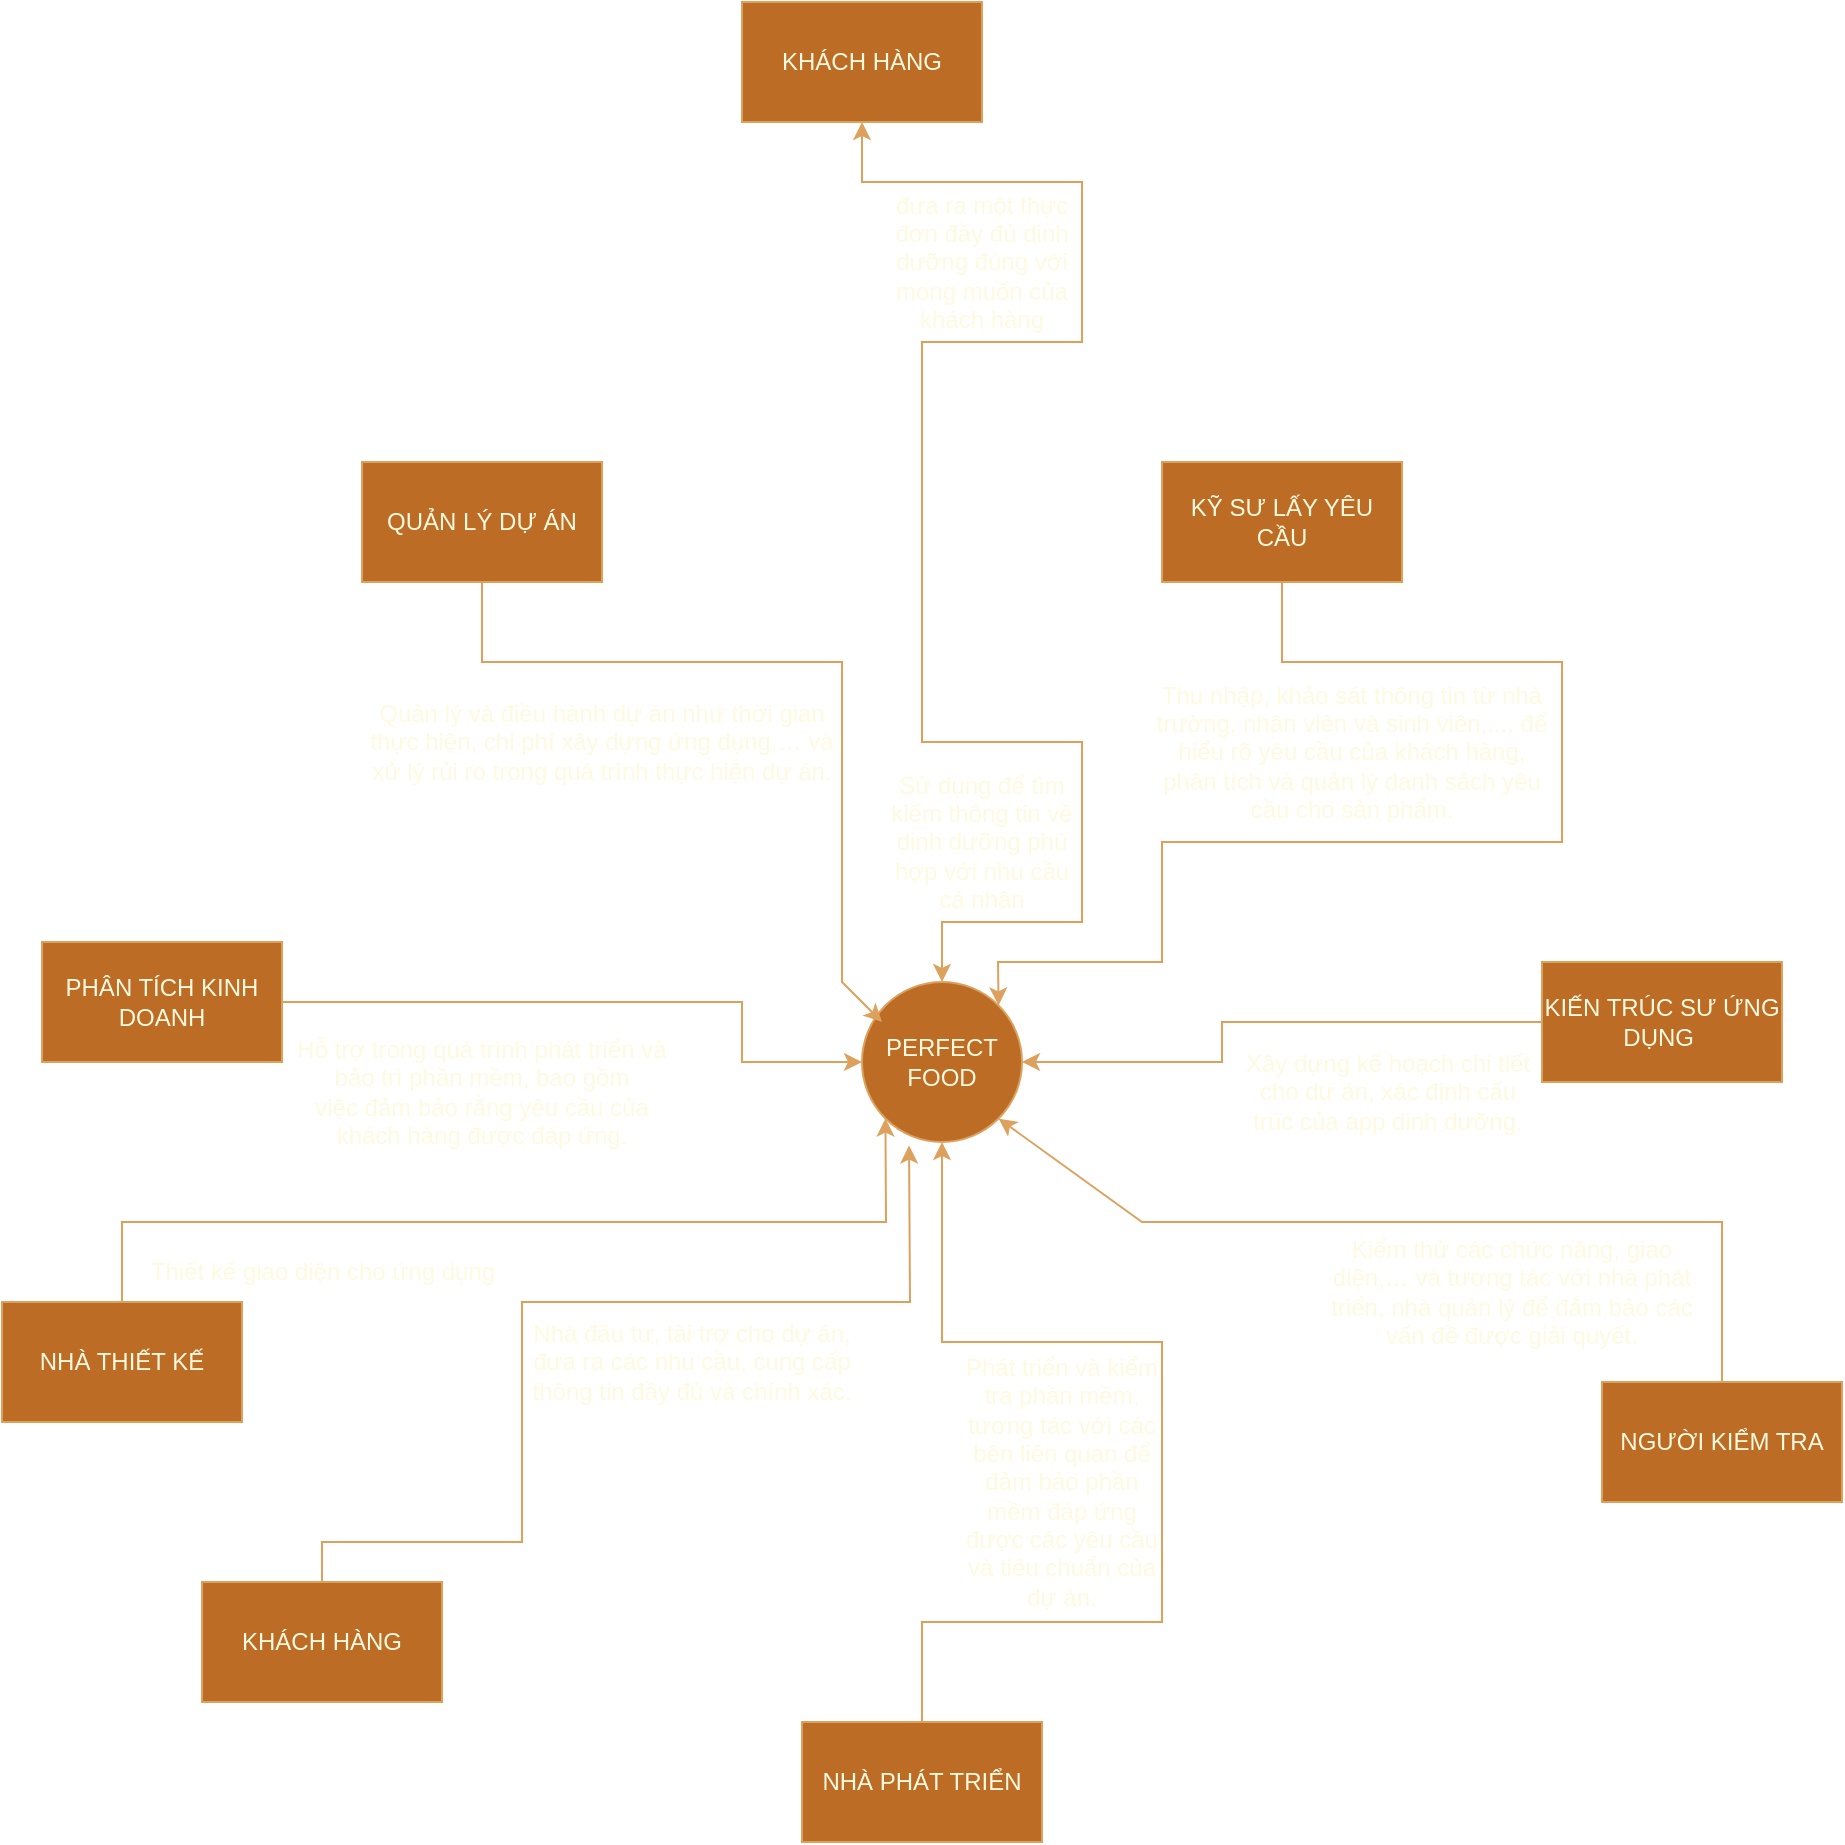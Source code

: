 <mxfile version="21.3.6" type="github">
  <diagram id="C5RBs43oDa-KdzZeNtuy" name="Page-1">
    <mxGraphModel dx="2477" dy="1595" grid="0" gridSize="10" guides="1" tooltips="1" connect="1" arrows="1" fold="1" page="0" pageScale="1" pageWidth="827" pageHeight="1169" math="0" shadow="0">
      <root>
        <mxCell id="WIyWlLk6GJQsqaUBKTNV-0" />
        <mxCell id="WIyWlLk6GJQsqaUBKTNV-1" parent="WIyWlLk6GJQsqaUBKTNV-0" />
        <mxCell id="D_KTokHkh2qlt-s1VN9W-0" value="PERFECT FOOD" style="ellipse;whiteSpace=wrap;html=1;aspect=fixed;labelBackgroundColor=none;fillColor=#BC6C25;strokeColor=#DDA15E;fontColor=#FEFAE0;" vertex="1" parent="WIyWlLk6GJQsqaUBKTNV-1">
          <mxGeometry x="250" y="40" width="80" height="80" as="geometry" />
        </mxCell>
        <mxCell id="D_KTokHkh2qlt-s1VN9W-20" value="QUẢN LÝ DỰ ÁN" style="rounded=0;whiteSpace=wrap;html=1;labelBackgroundColor=none;fillColor=#BC6C25;strokeColor=#DDA15E;fontColor=#FEFAE0;" vertex="1" parent="WIyWlLk6GJQsqaUBKTNV-1">
          <mxGeometry y="-220" width="120" height="60" as="geometry" />
        </mxCell>
        <mxCell id="D_KTokHkh2qlt-s1VN9W-21" value="KỸ SƯ LẤY YÊU CẦU" style="rounded=0;whiteSpace=wrap;html=1;labelBackgroundColor=none;fillColor=#BC6C25;strokeColor=#DDA15E;fontColor=#FEFAE0;" vertex="1" parent="WIyWlLk6GJQsqaUBKTNV-1">
          <mxGeometry x="400" y="-220" width="120" height="60" as="geometry" />
        </mxCell>
        <mxCell id="D_KTokHkh2qlt-s1VN9W-22" value="PHÂN TÍCH KINH DOANH" style="rounded=0;whiteSpace=wrap;html=1;labelBackgroundColor=none;fillColor=#BC6C25;strokeColor=#DDA15E;fontColor=#FEFAE0;" vertex="1" parent="WIyWlLk6GJQsqaUBKTNV-1">
          <mxGeometry x="-160" y="20" width="120" height="60" as="geometry" />
        </mxCell>
        <mxCell id="D_KTokHkh2qlt-s1VN9W-23" value="KIẾN TRÚC SƯ ỨNG DỤNG&amp;nbsp;" style="rounded=0;whiteSpace=wrap;html=1;labelBackgroundColor=none;fillColor=#BC6C25;strokeColor=#DDA15E;fontColor=#FEFAE0;" vertex="1" parent="WIyWlLk6GJQsqaUBKTNV-1">
          <mxGeometry x="590" y="30" width="120" height="60" as="geometry" />
        </mxCell>
        <mxCell id="D_KTokHkh2qlt-s1VN9W-24" value="NHÀ THIẾT KẾ" style="rounded=0;whiteSpace=wrap;html=1;labelBackgroundColor=none;fillColor=#BC6C25;strokeColor=#DDA15E;fontColor=#FEFAE0;" vertex="1" parent="WIyWlLk6GJQsqaUBKTNV-1">
          <mxGeometry x="-180" y="200" width="120" height="60" as="geometry" />
        </mxCell>
        <mxCell id="D_KTokHkh2qlt-s1VN9W-25" value="NGƯỜI KIỂM TRA" style="rounded=0;whiteSpace=wrap;html=1;labelBackgroundColor=none;fillColor=#BC6C25;strokeColor=#DDA15E;fontColor=#FEFAE0;" vertex="1" parent="WIyWlLk6GJQsqaUBKTNV-1">
          <mxGeometry x="620" y="240" width="120" height="60" as="geometry" />
        </mxCell>
        <mxCell id="D_KTokHkh2qlt-s1VN9W-26" value="" style="endArrow=classic;html=1;rounded=0;exitX=0.5;exitY=1;exitDx=0;exitDy=0;labelBackgroundColor=none;strokeColor=#DDA15E;fontColor=default;" edge="1" parent="WIyWlLk6GJQsqaUBKTNV-1" source="D_KTokHkh2qlt-s1VN9W-20">
          <mxGeometry width="50" height="50" relative="1" as="geometry">
            <mxPoint x="180" y="70" as="sourcePoint" />
            <mxPoint x="260" y="60" as="targetPoint" />
            <Array as="points">
              <mxPoint x="60" y="-120" />
              <mxPoint x="240" y="-120" />
              <mxPoint x="240" y="-60" />
              <mxPoint x="240" y="40" />
            </Array>
          </mxGeometry>
        </mxCell>
        <mxCell id="D_KTokHkh2qlt-s1VN9W-27" value="Quản lý và điều hành dự án như thời gian thực hiện, chi phí xây dựng ứng dụng,… và xử lý rủi ro trong quá trình thực hiện dự án." style="text;html=1;strokeColor=none;fillColor=none;align=center;verticalAlign=middle;whiteSpace=wrap;rounded=0;labelBackgroundColor=none;fontColor=#FEFAE0;" vertex="1" parent="WIyWlLk6GJQsqaUBKTNV-1">
          <mxGeometry y="-110" width="240" height="60" as="geometry" />
        </mxCell>
        <mxCell id="D_KTokHkh2qlt-s1VN9W-28" value="" style="endArrow=classic;html=1;rounded=0;exitX=0.5;exitY=1;exitDx=0;exitDy=0;entryX=1;entryY=0;entryDx=0;entryDy=0;labelBackgroundColor=none;strokeColor=#DDA15E;fontColor=default;" edge="1" parent="WIyWlLk6GJQsqaUBKTNV-1" source="D_KTokHkh2qlt-s1VN9W-21" target="D_KTokHkh2qlt-s1VN9W-0">
          <mxGeometry width="50" height="50" relative="1" as="geometry">
            <mxPoint x="350" y="30" as="sourcePoint" />
            <mxPoint x="400" y="-20" as="targetPoint" />
            <Array as="points">
              <mxPoint x="460" y="-120" />
              <mxPoint x="600" y="-120" />
              <mxPoint x="600" y="-30" />
              <mxPoint x="400" y="-30" />
              <mxPoint x="400" y="30" />
              <mxPoint x="318" y="30" />
            </Array>
          </mxGeometry>
        </mxCell>
        <mxCell id="D_KTokHkh2qlt-s1VN9W-29" value="Thu nhập, khảo sát thông tin từ nhà trường, nhân viên và sinh viên,.... để hiểu rõ yêu cầu của khách hàng, &lt;br/&gt;phân tích và quản lý danh sách yêu cầu cho sản phẩm." style="text;html=1;strokeColor=none;fillColor=none;align=center;verticalAlign=middle;whiteSpace=wrap;rounded=0;labelBackgroundColor=none;fontColor=#FEFAE0;" vertex="1" parent="WIyWlLk6GJQsqaUBKTNV-1">
          <mxGeometry x="390" y="-90" width="210" height="30" as="geometry" />
        </mxCell>
        <mxCell id="D_KTokHkh2qlt-s1VN9W-30" value="Hỗ trợ trong quá trình phát triển và bảo trì phần mềm, bao gồm&lt;br/&gt;việc đảm bảo rằng yêu cầu của khách hàng được đáp ứng." style="text;html=1;strokeColor=none;fillColor=none;align=center;verticalAlign=middle;whiteSpace=wrap;rounded=0;labelBackgroundColor=none;fontColor=#FEFAE0;" vertex="1" parent="WIyWlLk6GJQsqaUBKTNV-1">
          <mxGeometry x="-40" y="60" width="200" height="70" as="geometry" />
        </mxCell>
        <mxCell id="D_KTokHkh2qlt-s1VN9W-31" value="" style="endArrow=classic;html=1;rounded=0;exitX=1;exitY=0.5;exitDx=0;exitDy=0;entryX=0;entryY=0.5;entryDx=0;entryDy=0;labelBackgroundColor=none;strokeColor=#DDA15E;fontColor=default;" edge="1" parent="WIyWlLk6GJQsqaUBKTNV-1" source="D_KTokHkh2qlt-s1VN9W-22" target="D_KTokHkh2qlt-s1VN9W-0">
          <mxGeometry width="50" height="50" relative="1" as="geometry">
            <mxPoint x="-80" y="120" as="sourcePoint" />
            <mxPoint x="-30" y="70" as="targetPoint" />
            <Array as="points">
              <mxPoint x="130" y="50" />
              <mxPoint x="190" y="50" />
              <mxPoint x="190" y="80" />
            </Array>
          </mxGeometry>
        </mxCell>
        <mxCell id="D_KTokHkh2qlt-s1VN9W-32" value="" style="endArrow=classic;html=1;rounded=0;exitX=0;exitY=0.5;exitDx=0;exitDy=0;entryX=1;entryY=0.5;entryDx=0;entryDy=0;labelBackgroundColor=none;strokeColor=#DDA15E;fontColor=default;" edge="1" parent="WIyWlLk6GJQsqaUBKTNV-1" source="D_KTokHkh2qlt-s1VN9W-23" target="D_KTokHkh2qlt-s1VN9W-0">
          <mxGeometry width="50" height="50" relative="1" as="geometry">
            <mxPoint x="470" y="120" as="sourcePoint" />
            <mxPoint x="360" y="130" as="targetPoint" />
            <Array as="points">
              <mxPoint x="430" y="60" />
              <mxPoint x="430" y="80" />
              <mxPoint x="400" y="80" />
            </Array>
          </mxGeometry>
        </mxCell>
        <mxCell id="D_KTokHkh2qlt-s1VN9W-33" value="Xây dựng kế hoạch chi tiết cho dự án, xác định cấu trúc của app dinh dưỡng." style="text;html=1;strokeColor=none;fillColor=none;align=center;verticalAlign=middle;whiteSpace=wrap;rounded=0;labelBackgroundColor=none;fontColor=#FEFAE0;" vertex="1" parent="WIyWlLk6GJQsqaUBKTNV-1">
          <mxGeometry x="440" y="80" width="146" height="30" as="geometry" />
        </mxCell>
        <mxCell id="D_KTokHkh2qlt-s1VN9W-35" style="edgeStyle=orthogonalEdgeStyle;rounded=0;orthogonalLoop=1;jettySize=auto;html=1;exitX=0.5;exitY=1;exitDx=0;exitDy=0;labelBackgroundColor=none;strokeColor=#DDA15E;fontColor=default;" edge="1" parent="WIyWlLk6GJQsqaUBKTNV-1" source="D_KTokHkh2qlt-s1VN9W-33" target="D_KTokHkh2qlt-s1VN9W-33">
          <mxGeometry relative="1" as="geometry" />
        </mxCell>
        <mxCell id="D_KTokHkh2qlt-s1VN9W-36" value="NHÀ PHÁT TRIỂN" style="rounded=0;whiteSpace=wrap;html=1;labelBackgroundColor=none;fillColor=#BC6C25;strokeColor=#DDA15E;fontColor=#FEFAE0;" vertex="1" parent="WIyWlLk6GJQsqaUBKTNV-1">
          <mxGeometry x="220" y="410" width="120" height="60" as="geometry" />
        </mxCell>
        <mxCell id="D_KTokHkh2qlt-s1VN9W-38" value="" style="endArrow=classic;html=1;rounded=0;exitX=0.5;exitY=0;exitDx=0;exitDy=0;entryX=0;entryY=1;entryDx=0;entryDy=0;labelBackgroundColor=none;strokeColor=#DDA15E;fontColor=default;" edge="1" parent="WIyWlLk6GJQsqaUBKTNV-1" source="D_KTokHkh2qlt-s1VN9W-24" target="D_KTokHkh2qlt-s1VN9W-0">
          <mxGeometry width="50" height="50" relative="1" as="geometry">
            <mxPoint x="30" y="230" as="sourcePoint" />
            <mxPoint x="80" y="180" as="targetPoint" />
            <Array as="points">
              <mxPoint x="-120" y="160" />
              <mxPoint x="80" y="160" />
              <mxPoint x="262" y="160" />
            </Array>
          </mxGeometry>
        </mxCell>
        <mxCell id="D_KTokHkh2qlt-s1VN9W-39" value="Thiết kế giao diện cho ứng dụng" style="text;html=1;align=center;verticalAlign=middle;resizable=0;points=[];autosize=1;strokeColor=none;fillColor=none;labelBackgroundColor=none;fontColor=#FEFAE0;" vertex="1" parent="WIyWlLk6GJQsqaUBKTNV-1">
          <mxGeometry x="-120" y="170" width="200" height="30" as="geometry" />
        </mxCell>
        <mxCell id="D_KTokHkh2qlt-s1VN9W-40" value="" style="endArrow=classic;html=1;rounded=0;entryX=1;entryY=1;entryDx=0;entryDy=0;exitX=0.5;exitY=0;exitDx=0;exitDy=0;labelBackgroundColor=none;strokeColor=#DDA15E;fontColor=default;" edge="1" parent="WIyWlLk6GJQsqaUBKTNV-1" source="D_KTokHkh2qlt-s1VN9W-25" target="D_KTokHkh2qlt-s1VN9W-0">
          <mxGeometry width="50" height="50" relative="1" as="geometry">
            <mxPoint x="340" y="190" as="sourcePoint" />
            <mxPoint x="400" y="170" as="targetPoint" />
            <Array as="points">
              <mxPoint x="680" y="160" />
              <mxPoint x="390" y="160" />
            </Array>
          </mxGeometry>
        </mxCell>
        <mxCell id="D_KTokHkh2qlt-s1VN9W-42" value="Kiểm thử các chức năng, giao diện,… và tương tác với nhà phát triển, nhà quản lý để đảm bảo các vấn đề được giải quyết." style="text;html=1;strokeColor=none;fillColor=none;align=center;verticalAlign=middle;whiteSpace=wrap;rounded=0;labelBackgroundColor=none;fontColor=#FEFAE0;" vertex="1" parent="WIyWlLk6GJQsqaUBKTNV-1">
          <mxGeometry x="480" y="180" width="190" height="30" as="geometry" />
        </mxCell>
        <mxCell id="D_KTokHkh2qlt-s1VN9W-43" value="" style="endArrow=classic;html=1;rounded=0;entryX=0.5;entryY=1;entryDx=0;entryDy=0;exitX=0.5;exitY=0;exitDx=0;exitDy=0;labelBackgroundColor=none;strokeColor=#DDA15E;fontColor=default;" edge="1" parent="WIyWlLk6GJQsqaUBKTNV-1" source="D_KTokHkh2qlt-s1VN9W-36" target="D_KTokHkh2qlt-s1VN9W-0">
          <mxGeometry width="50" height="50" relative="1" as="geometry">
            <mxPoint x="280" y="250" as="sourcePoint" />
            <mxPoint x="330" y="200" as="targetPoint" />
            <Array as="points">
              <mxPoint x="280" y="360" />
              <mxPoint x="400" y="360" />
              <mxPoint x="400" y="310" />
              <mxPoint x="400" y="220" />
              <mxPoint x="290" y="220" />
            </Array>
          </mxGeometry>
        </mxCell>
        <mxCell id="D_KTokHkh2qlt-s1VN9W-44" value="Phát triển và kiểm tra phần mềm, tương tác với các bên liên quan để &lt;br/&gt;đảm bảo phần mềm đáp ứng được các yêu cầu và tiêu chuẩn của dự án." style="text;html=1;strokeColor=none;fillColor=none;align=center;verticalAlign=middle;whiteSpace=wrap;rounded=0;labelBackgroundColor=none;fontColor=#FEFAE0;" vertex="1" parent="WIyWlLk6GJQsqaUBKTNV-1">
          <mxGeometry x="300" y="280" width="100" height="20" as="geometry" />
        </mxCell>
        <mxCell id="D_KTokHkh2qlt-s1VN9W-46" value="KHÁCH HÀNG" style="rounded=0;whiteSpace=wrap;html=1;labelBackgroundColor=none;fillColor=#BC6C25;strokeColor=#DDA15E;fontColor=#FEFAE0;" vertex="1" parent="WIyWlLk6GJQsqaUBKTNV-1">
          <mxGeometry x="-80" y="340" width="120" height="60" as="geometry" />
        </mxCell>
        <mxCell id="D_KTokHkh2qlt-s1VN9W-47" value="" style="endArrow=classic;html=1;rounded=0;exitX=0.5;exitY=0;exitDx=0;exitDy=0;entryX=0.294;entryY=1.022;entryDx=0;entryDy=0;entryPerimeter=0;labelBackgroundColor=none;strokeColor=#DDA15E;fontColor=default;" edge="1" parent="WIyWlLk6GJQsqaUBKTNV-1" source="D_KTokHkh2qlt-s1VN9W-46" target="D_KTokHkh2qlt-s1VN9W-0">
          <mxGeometry width="50" height="50" relative="1" as="geometry">
            <mxPoint x="40" y="320" as="sourcePoint" />
            <mxPoint x="90" y="270" as="targetPoint" />
            <Array as="points">
              <mxPoint x="-20" y="320" />
              <mxPoint x="80" y="320" />
              <mxPoint x="80" y="200" />
              <mxPoint x="274" y="200" />
            </Array>
          </mxGeometry>
        </mxCell>
        <mxCell id="D_KTokHkh2qlt-s1VN9W-48" value="Nhà đầu tư, tài trợ cho dự án, đưa ra các nhu cầu, cung cấp thông tin đầy đủ và chính xác." style="text;html=1;strokeColor=none;fillColor=none;align=center;verticalAlign=middle;whiteSpace=wrap;rounded=0;labelBackgroundColor=none;fontColor=#FEFAE0;" vertex="1" parent="WIyWlLk6GJQsqaUBKTNV-1">
          <mxGeometry x="80" y="215" width="170" height="30" as="geometry" />
        </mxCell>
        <mxCell id="D_KTokHkh2qlt-s1VN9W-50" value="KHÁCH HÀNG" style="rounded=0;whiteSpace=wrap;html=1;labelBackgroundColor=none;fillColor=#BC6C25;strokeColor=#DDA15E;fontColor=#FEFAE0;" vertex="1" parent="WIyWlLk6GJQsqaUBKTNV-1">
          <mxGeometry x="190" y="-450" width="120" height="60" as="geometry" />
        </mxCell>
        <mxCell id="D_KTokHkh2qlt-s1VN9W-51" value="" style="endArrow=classic;startArrow=classic;html=1;rounded=0;entryX=0.5;entryY=1;entryDx=0;entryDy=0;exitX=0.5;exitY=0;exitDx=0;exitDy=0;labelBackgroundColor=none;strokeColor=#DDA15E;fontColor=default;" edge="1" parent="WIyWlLk6GJQsqaUBKTNV-1" source="D_KTokHkh2qlt-s1VN9W-0" target="D_KTokHkh2qlt-s1VN9W-50">
          <mxGeometry width="50" height="50" relative="1" as="geometry">
            <mxPoint x="270" y="-120" as="sourcePoint" />
            <mxPoint x="320" y="-170" as="targetPoint" />
            <Array as="points">
              <mxPoint x="290" y="10" />
              <mxPoint x="360" y="10" />
              <mxPoint x="360" y="-80" />
              <mxPoint x="280" y="-80" />
              <mxPoint x="280" y="-120" />
              <mxPoint x="280" y="-280" />
              <mxPoint x="360" y="-280" />
              <mxPoint x="360" y="-360" />
              <mxPoint x="250" y="-360" />
            </Array>
          </mxGeometry>
        </mxCell>
        <mxCell id="D_KTokHkh2qlt-s1VN9W-52" value="đưa ra một thực đơn đầy đủ dinh dưỡng đúng với mong muốn của khách hàng" style="text;html=1;strokeColor=none;fillColor=none;align=center;verticalAlign=middle;whiteSpace=wrap;rounded=0;labelBackgroundColor=none;fontColor=#FEFAE0;" vertex="1" parent="WIyWlLk6GJQsqaUBKTNV-1">
          <mxGeometry x="255" y="-350" width="110" height="60" as="geometry" />
        </mxCell>
        <mxCell id="D_KTokHkh2qlt-s1VN9W-53" value="Sử dụng để tìm kiếm thông tin về dinh dưỡng phù hợp với nhu cầu cá nhân" style="text;html=1;strokeColor=none;fillColor=none;align=center;verticalAlign=middle;whiteSpace=wrap;rounded=0;labelBackgroundColor=none;fontColor=#FEFAE0;" vertex="1" parent="WIyWlLk6GJQsqaUBKTNV-1">
          <mxGeometry x="260" y="-60" width="100" height="60" as="geometry" />
        </mxCell>
      </root>
    </mxGraphModel>
  </diagram>
</mxfile>
